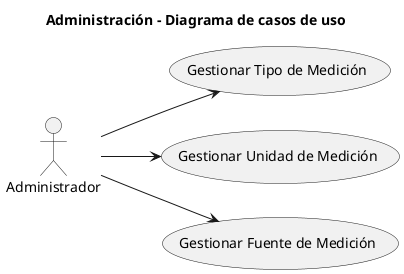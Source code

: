 @startuml

title Administración - Diagrama de casos de uso

left to right direction

(Gestionar Tipo de Medición) as cargartipomed
(Gestionar Unidad de Medición) as cargarunidmed
(Gestionar Fuente de Medición) as cargarfuente


Administrador --> (cargartipomed)
Administrador --> (cargarunidmed)
Administrador --> (cargarfuente)


@enduml
